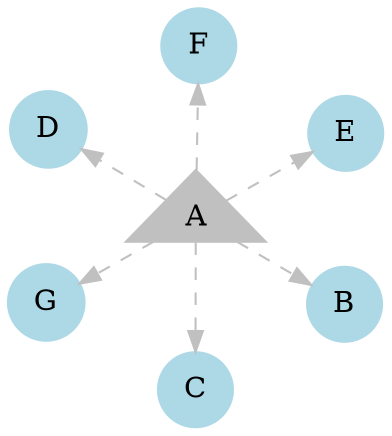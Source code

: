 digraph G {
  layout = neato
  node [shape=circle,style=filled, color=lightblue]
  edge [style=dashed, color=grey]
  A-> {B,C,D,E,F,G}
  A [ shape=triangle,color=grey]
}
